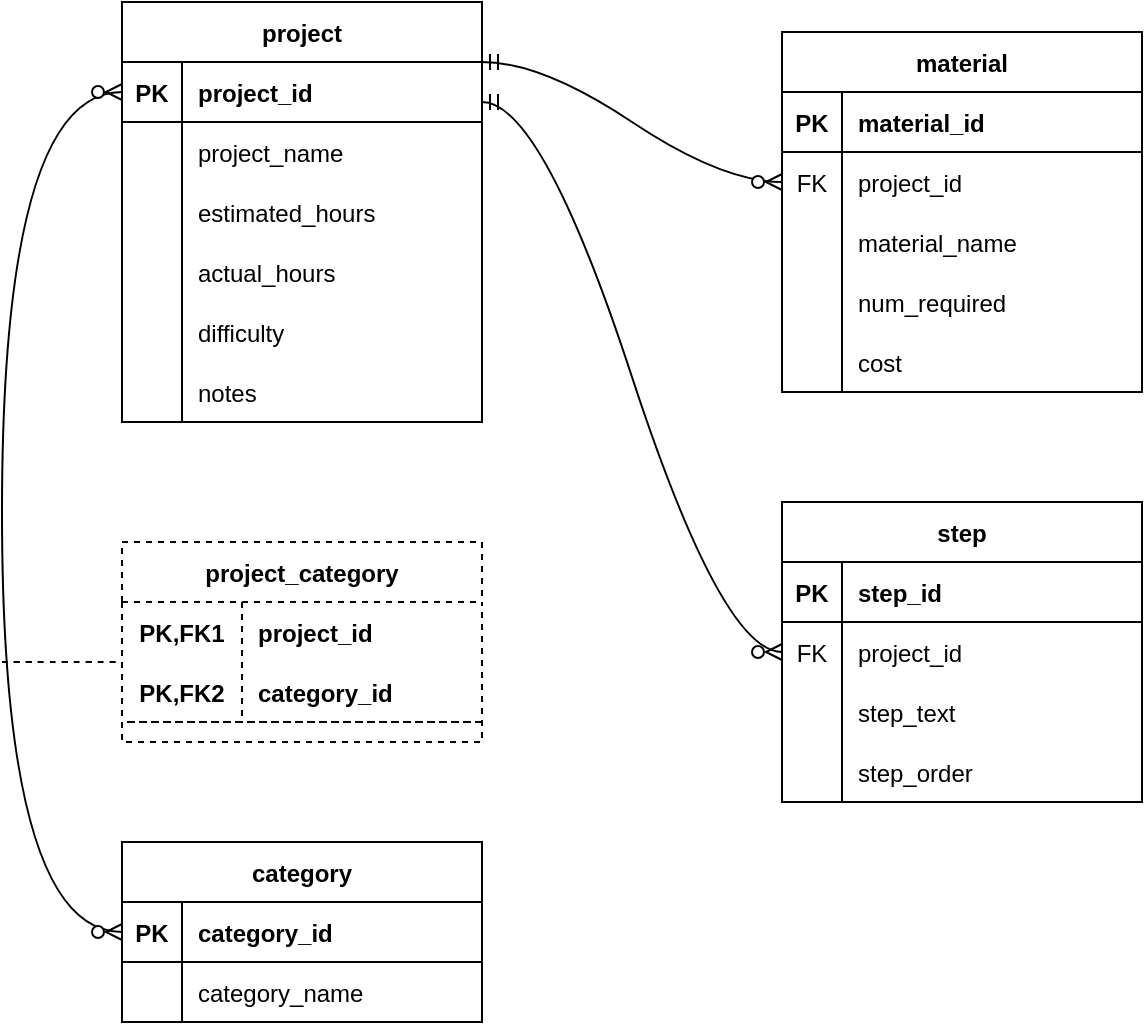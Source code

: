 <mxfile version="20.2.4" type="device"><diagram id="FtulMS9McRjrwqwlQm0a" name="Page-1"><mxGraphModel dx="1181" dy="736" grid="1" gridSize="10" guides="1" tooltips="1" connect="1" arrows="1" fold="1" page="1" pageScale="1" pageWidth="850" pageHeight="1100" math="0" shadow="0"><root><mxCell id="0"/><mxCell id="1" parent="0"/><mxCell id="IDhjBbqHXtBT_mHDzGc3-1" value="project" style="shape=table;startSize=30;container=1;collapsible=1;childLayout=tableLayout;fixedRows=1;rowLines=0;fontStyle=1;align=center;resizeLast=1;" vertex="1" parent="1"><mxGeometry x="120" y="60" width="180" height="210" as="geometry"/></mxCell><mxCell id="IDhjBbqHXtBT_mHDzGc3-2" value="" style="shape=tableRow;horizontal=0;startSize=0;swimlaneHead=0;swimlaneBody=0;fillColor=none;collapsible=0;dropTarget=0;points=[[0,0.5],[1,0.5]];portConstraint=eastwest;top=0;left=0;right=0;bottom=1;" vertex="1" parent="IDhjBbqHXtBT_mHDzGc3-1"><mxGeometry y="30" width="180" height="30" as="geometry"/></mxCell><mxCell id="IDhjBbqHXtBT_mHDzGc3-3" value="PK" style="shape=partialRectangle;connectable=0;fillColor=none;top=0;left=0;bottom=0;right=0;fontStyle=1;overflow=hidden;" vertex="1" parent="IDhjBbqHXtBT_mHDzGc3-2"><mxGeometry width="30" height="30" as="geometry"><mxRectangle width="30" height="30" as="alternateBounds"/></mxGeometry></mxCell><mxCell id="IDhjBbqHXtBT_mHDzGc3-4" value="project_id" style="shape=partialRectangle;connectable=0;fillColor=none;top=0;left=0;bottom=0;right=0;align=left;spacingLeft=6;fontStyle=1;overflow=hidden;" vertex="1" parent="IDhjBbqHXtBT_mHDzGc3-2"><mxGeometry x="30" width="150" height="30" as="geometry"><mxRectangle width="150" height="30" as="alternateBounds"/></mxGeometry></mxCell><mxCell id="IDhjBbqHXtBT_mHDzGc3-5" value="" style="shape=tableRow;horizontal=0;startSize=0;swimlaneHead=0;swimlaneBody=0;fillColor=none;collapsible=0;dropTarget=0;points=[[0,0.5],[1,0.5]];portConstraint=eastwest;top=0;left=0;right=0;bottom=0;" vertex="1" parent="IDhjBbqHXtBT_mHDzGc3-1"><mxGeometry y="60" width="180" height="30" as="geometry"/></mxCell><mxCell id="IDhjBbqHXtBT_mHDzGc3-6" value="" style="shape=partialRectangle;connectable=0;fillColor=none;top=0;left=0;bottom=0;right=0;editable=1;overflow=hidden;" vertex="1" parent="IDhjBbqHXtBT_mHDzGc3-5"><mxGeometry width="30" height="30" as="geometry"><mxRectangle width="30" height="30" as="alternateBounds"/></mxGeometry></mxCell><mxCell id="IDhjBbqHXtBT_mHDzGc3-7" value="project_name" style="shape=partialRectangle;connectable=0;fillColor=none;top=0;left=0;bottom=0;right=0;align=left;spacingLeft=6;overflow=hidden;" vertex="1" parent="IDhjBbqHXtBT_mHDzGc3-5"><mxGeometry x="30" width="150" height="30" as="geometry"><mxRectangle width="150" height="30" as="alternateBounds"/></mxGeometry></mxCell><mxCell id="IDhjBbqHXtBT_mHDzGc3-8" value="" style="shape=tableRow;horizontal=0;startSize=0;swimlaneHead=0;swimlaneBody=0;fillColor=none;collapsible=0;dropTarget=0;points=[[0,0.5],[1,0.5]];portConstraint=eastwest;top=0;left=0;right=0;bottom=0;" vertex="1" parent="IDhjBbqHXtBT_mHDzGc3-1"><mxGeometry y="90" width="180" height="30" as="geometry"/></mxCell><mxCell id="IDhjBbqHXtBT_mHDzGc3-9" value="" style="shape=partialRectangle;connectable=0;fillColor=none;top=0;left=0;bottom=0;right=0;editable=1;overflow=hidden;" vertex="1" parent="IDhjBbqHXtBT_mHDzGc3-8"><mxGeometry width="30" height="30" as="geometry"><mxRectangle width="30" height="30" as="alternateBounds"/></mxGeometry></mxCell><mxCell id="IDhjBbqHXtBT_mHDzGc3-10" value="estimated_hours" style="shape=partialRectangle;connectable=0;fillColor=none;top=0;left=0;bottom=0;right=0;align=left;spacingLeft=6;overflow=hidden;" vertex="1" parent="IDhjBbqHXtBT_mHDzGc3-8"><mxGeometry x="30" width="150" height="30" as="geometry"><mxRectangle width="150" height="30" as="alternateBounds"/></mxGeometry></mxCell><mxCell id="IDhjBbqHXtBT_mHDzGc3-11" value="" style="shape=tableRow;horizontal=0;startSize=0;swimlaneHead=0;swimlaneBody=0;fillColor=none;collapsible=0;dropTarget=0;points=[[0,0.5],[1,0.5]];portConstraint=eastwest;top=0;left=0;right=0;bottom=0;" vertex="1" parent="IDhjBbqHXtBT_mHDzGc3-1"><mxGeometry y="120" width="180" height="30" as="geometry"/></mxCell><mxCell id="IDhjBbqHXtBT_mHDzGc3-12" value="" style="shape=partialRectangle;connectable=0;fillColor=none;top=0;left=0;bottom=0;right=0;editable=1;overflow=hidden;" vertex="1" parent="IDhjBbqHXtBT_mHDzGc3-11"><mxGeometry width="30" height="30" as="geometry"><mxRectangle width="30" height="30" as="alternateBounds"/></mxGeometry></mxCell><mxCell id="IDhjBbqHXtBT_mHDzGc3-13" value="actual_hours" style="shape=partialRectangle;connectable=0;fillColor=none;top=0;left=0;bottom=0;right=0;align=left;spacingLeft=6;overflow=hidden;" vertex="1" parent="IDhjBbqHXtBT_mHDzGc3-11"><mxGeometry x="30" width="150" height="30" as="geometry"><mxRectangle width="150" height="30" as="alternateBounds"/></mxGeometry></mxCell><mxCell id="IDhjBbqHXtBT_mHDzGc3-17" style="shape=tableRow;horizontal=0;startSize=0;swimlaneHead=0;swimlaneBody=0;fillColor=none;collapsible=0;dropTarget=0;points=[[0,0.5],[1,0.5]];portConstraint=eastwest;top=0;left=0;right=0;bottom=0;" vertex="1" parent="IDhjBbqHXtBT_mHDzGc3-1"><mxGeometry y="150" width="180" height="30" as="geometry"/></mxCell><mxCell id="IDhjBbqHXtBT_mHDzGc3-18" style="shape=partialRectangle;connectable=0;fillColor=none;top=0;left=0;bottom=0;right=0;editable=1;overflow=hidden;" vertex="1" parent="IDhjBbqHXtBT_mHDzGc3-17"><mxGeometry width="30" height="30" as="geometry"><mxRectangle width="30" height="30" as="alternateBounds"/></mxGeometry></mxCell><mxCell id="IDhjBbqHXtBT_mHDzGc3-19" value="difficulty" style="shape=partialRectangle;connectable=0;fillColor=none;top=0;left=0;bottom=0;right=0;align=left;spacingLeft=6;overflow=hidden;" vertex="1" parent="IDhjBbqHXtBT_mHDzGc3-17"><mxGeometry x="30" width="150" height="30" as="geometry"><mxRectangle width="150" height="30" as="alternateBounds"/></mxGeometry></mxCell><mxCell id="IDhjBbqHXtBT_mHDzGc3-14" style="shape=tableRow;horizontal=0;startSize=0;swimlaneHead=0;swimlaneBody=0;fillColor=none;collapsible=0;dropTarget=0;points=[[0,0.5],[1,0.5]];portConstraint=eastwest;top=0;left=0;right=0;bottom=0;" vertex="1" parent="IDhjBbqHXtBT_mHDzGc3-1"><mxGeometry y="180" width="180" height="30" as="geometry"/></mxCell><mxCell id="IDhjBbqHXtBT_mHDzGc3-15" style="shape=partialRectangle;connectable=0;fillColor=none;top=0;left=0;bottom=0;right=0;editable=1;overflow=hidden;" vertex="1" parent="IDhjBbqHXtBT_mHDzGc3-14"><mxGeometry width="30" height="30" as="geometry"><mxRectangle width="30" height="30" as="alternateBounds"/></mxGeometry></mxCell><mxCell id="IDhjBbqHXtBT_mHDzGc3-16" value="notes" style="shape=partialRectangle;connectable=0;fillColor=none;top=0;left=0;bottom=0;right=0;align=left;spacingLeft=6;overflow=hidden;" vertex="1" parent="IDhjBbqHXtBT_mHDzGc3-14"><mxGeometry x="30" width="150" height="30" as="geometry"><mxRectangle width="150" height="30" as="alternateBounds"/></mxGeometry></mxCell><mxCell id="IDhjBbqHXtBT_mHDzGc3-20" value="material" style="shape=table;startSize=30;container=1;collapsible=1;childLayout=tableLayout;fixedRows=1;rowLines=0;fontStyle=1;align=center;resizeLast=1;" vertex="1" parent="1"><mxGeometry x="450" y="75" width="180" height="180" as="geometry"/></mxCell><mxCell id="IDhjBbqHXtBT_mHDzGc3-21" value="" style="shape=tableRow;horizontal=0;startSize=0;swimlaneHead=0;swimlaneBody=0;fillColor=none;collapsible=0;dropTarget=0;points=[[0,0.5],[1,0.5]];portConstraint=eastwest;top=0;left=0;right=0;bottom=1;" vertex="1" parent="IDhjBbqHXtBT_mHDzGc3-20"><mxGeometry y="30" width="180" height="30" as="geometry"/></mxCell><mxCell id="IDhjBbqHXtBT_mHDzGc3-22" value="PK" style="shape=partialRectangle;connectable=0;fillColor=none;top=0;left=0;bottom=0;right=0;fontStyle=1;overflow=hidden;" vertex="1" parent="IDhjBbqHXtBT_mHDzGc3-21"><mxGeometry width="30" height="30" as="geometry"><mxRectangle width="30" height="30" as="alternateBounds"/></mxGeometry></mxCell><mxCell id="IDhjBbqHXtBT_mHDzGc3-23" value="material_id" style="shape=partialRectangle;connectable=0;fillColor=none;top=0;left=0;bottom=0;right=0;align=left;spacingLeft=6;fontStyle=1;overflow=hidden;" vertex="1" parent="IDhjBbqHXtBT_mHDzGc3-21"><mxGeometry x="30" width="150" height="30" as="geometry"><mxRectangle width="150" height="30" as="alternateBounds"/></mxGeometry></mxCell><mxCell id="IDhjBbqHXtBT_mHDzGc3-24" value="" style="shape=tableRow;horizontal=0;startSize=0;swimlaneHead=0;swimlaneBody=0;fillColor=none;collapsible=0;dropTarget=0;points=[[0,0.5],[1,0.5]];portConstraint=eastwest;top=0;left=0;right=0;bottom=0;" vertex="1" parent="IDhjBbqHXtBT_mHDzGc3-20"><mxGeometry y="60" width="180" height="30" as="geometry"/></mxCell><mxCell id="IDhjBbqHXtBT_mHDzGc3-25" value="FK" style="shape=partialRectangle;connectable=0;fillColor=none;top=0;left=0;bottom=0;right=0;editable=1;overflow=hidden;" vertex="1" parent="IDhjBbqHXtBT_mHDzGc3-24"><mxGeometry width="30" height="30" as="geometry"><mxRectangle width="30" height="30" as="alternateBounds"/></mxGeometry></mxCell><mxCell id="IDhjBbqHXtBT_mHDzGc3-26" value="project_id" style="shape=partialRectangle;connectable=0;fillColor=none;top=0;left=0;bottom=0;right=0;align=left;spacingLeft=6;overflow=hidden;" vertex="1" parent="IDhjBbqHXtBT_mHDzGc3-24"><mxGeometry x="30" width="150" height="30" as="geometry"><mxRectangle width="150" height="30" as="alternateBounds"/></mxGeometry></mxCell><mxCell id="IDhjBbqHXtBT_mHDzGc3-27" value="" style="shape=tableRow;horizontal=0;startSize=0;swimlaneHead=0;swimlaneBody=0;fillColor=none;collapsible=0;dropTarget=0;points=[[0,0.5],[1,0.5]];portConstraint=eastwest;top=0;left=0;right=0;bottom=0;" vertex="1" parent="IDhjBbqHXtBT_mHDzGc3-20"><mxGeometry y="90" width="180" height="30" as="geometry"/></mxCell><mxCell id="IDhjBbqHXtBT_mHDzGc3-28" value="" style="shape=partialRectangle;connectable=0;fillColor=none;top=0;left=0;bottom=0;right=0;editable=1;overflow=hidden;" vertex="1" parent="IDhjBbqHXtBT_mHDzGc3-27"><mxGeometry width="30" height="30" as="geometry"><mxRectangle width="30" height="30" as="alternateBounds"/></mxGeometry></mxCell><mxCell id="IDhjBbqHXtBT_mHDzGc3-29" value="material_name" style="shape=partialRectangle;connectable=0;fillColor=none;top=0;left=0;bottom=0;right=0;align=left;spacingLeft=6;overflow=hidden;" vertex="1" parent="IDhjBbqHXtBT_mHDzGc3-27"><mxGeometry x="30" width="150" height="30" as="geometry"><mxRectangle width="150" height="30" as="alternateBounds"/></mxGeometry></mxCell><mxCell id="IDhjBbqHXtBT_mHDzGc3-30" value="" style="shape=tableRow;horizontal=0;startSize=0;swimlaneHead=0;swimlaneBody=0;fillColor=none;collapsible=0;dropTarget=0;points=[[0,0.5],[1,0.5]];portConstraint=eastwest;top=0;left=0;right=0;bottom=0;" vertex="1" parent="IDhjBbqHXtBT_mHDzGc3-20"><mxGeometry y="120" width="180" height="30" as="geometry"/></mxCell><mxCell id="IDhjBbqHXtBT_mHDzGc3-31" value="" style="shape=partialRectangle;connectable=0;fillColor=none;top=0;left=0;bottom=0;right=0;editable=1;overflow=hidden;" vertex="1" parent="IDhjBbqHXtBT_mHDzGc3-30"><mxGeometry width="30" height="30" as="geometry"><mxRectangle width="30" height="30" as="alternateBounds"/></mxGeometry></mxCell><mxCell id="IDhjBbqHXtBT_mHDzGc3-32" value="num_required" style="shape=partialRectangle;connectable=0;fillColor=none;top=0;left=0;bottom=0;right=0;align=left;spacingLeft=6;overflow=hidden;" vertex="1" parent="IDhjBbqHXtBT_mHDzGc3-30"><mxGeometry x="30" width="150" height="30" as="geometry"><mxRectangle width="150" height="30" as="alternateBounds"/></mxGeometry></mxCell><mxCell id="IDhjBbqHXtBT_mHDzGc3-33" style="shape=tableRow;horizontal=0;startSize=0;swimlaneHead=0;swimlaneBody=0;fillColor=none;collapsible=0;dropTarget=0;points=[[0,0.5],[1,0.5]];portConstraint=eastwest;top=0;left=0;right=0;bottom=0;" vertex="1" parent="IDhjBbqHXtBT_mHDzGc3-20"><mxGeometry y="150" width="180" height="30" as="geometry"/></mxCell><mxCell id="IDhjBbqHXtBT_mHDzGc3-34" style="shape=partialRectangle;connectable=0;fillColor=none;top=0;left=0;bottom=0;right=0;editable=1;overflow=hidden;" vertex="1" parent="IDhjBbqHXtBT_mHDzGc3-33"><mxGeometry width="30" height="30" as="geometry"><mxRectangle width="30" height="30" as="alternateBounds"/></mxGeometry></mxCell><mxCell id="IDhjBbqHXtBT_mHDzGc3-35" value="cost" style="shape=partialRectangle;connectable=0;fillColor=none;top=0;left=0;bottom=0;right=0;align=left;spacingLeft=6;overflow=hidden;" vertex="1" parent="IDhjBbqHXtBT_mHDzGc3-33"><mxGeometry x="30" width="150" height="30" as="geometry"><mxRectangle width="150" height="30" as="alternateBounds"/></mxGeometry></mxCell><mxCell id="IDhjBbqHXtBT_mHDzGc3-39" value="step" style="shape=table;startSize=30;container=1;collapsible=1;childLayout=tableLayout;fixedRows=1;rowLines=0;fontStyle=1;align=center;resizeLast=1;" vertex="1" parent="1"><mxGeometry x="450" y="310" width="180" height="150" as="geometry"/></mxCell><mxCell id="IDhjBbqHXtBT_mHDzGc3-40" value="" style="shape=tableRow;horizontal=0;startSize=0;swimlaneHead=0;swimlaneBody=0;fillColor=none;collapsible=0;dropTarget=0;points=[[0,0.5],[1,0.5]];portConstraint=eastwest;top=0;left=0;right=0;bottom=1;" vertex="1" parent="IDhjBbqHXtBT_mHDzGc3-39"><mxGeometry y="30" width="180" height="30" as="geometry"/></mxCell><mxCell id="IDhjBbqHXtBT_mHDzGc3-41" value="PK" style="shape=partialRectangle;connectable=0;fillColor=none;top=0;left=0;bottom=0;right=0;fontStyle=1;overflow=hidden;" vertex="1" parent="IDhjBbqHXtBT_mHDzGc3-40"><mxGeometry width="30" height="30" as="geometry"><mxRectangle width="30" height="30" as="alternateBounds"/></mxGeometry></mxCell><mxCell id="IDhjBbqHXtBT_mHDzGc3-42" value="step_id" style="shape=partialRectangle;connectable=0;fillColor=none;top=0;left=0;bottom=0;right=0;align=left;spacingLeft=6;fontStyle=1;overflow=hidden;" vertex="1" parent="IDhjBbqHXtBT_mHDzGc3-40"><mxGeometry x="30" width="150" height="30" as="geometry"><mxRectangle width="150" height="30" as="alternateBounds"/></mxGeometry></mxCell><mxCell id="IDhjBbqHXtBT_mHDzGc3-43" value="" style="shape=tableRow;horizontal=0;startSize=0;swimlaneHead=0;swimlaneBody=0;fillColor=none;collapsible=0;dropTarget=0;points=[[0,0.5],[1,0.5]];portConstraint=eastwest;top=0;left=0;right=0;bottom=0;" vertex="1" parent="IDhjBbqHXtBT_mHDzGc3-39"><mxGeometry y="60" width="180" height="30" as="geometry"/></mxCell><mxCell id="IDhjBbqHXtBT_mHDzGc3-44" value="FK" style="shape=partialRectangle;connectable=0;fillColor=none;top=0;left=0;bottom=0;right=0;editable=1;overflow=hidden;" vertex="1" parent="IDhjBbqHXtBT_mHDzGc3-43"><mxGeometry width="30" height="30" as="geometry"><mxRectangle width="30" height="30" as="alternateBounds"/></mxGeometry></mxCell><mxCell id="IDhjBbqHXtBT_mHDzGc3-45" value="project_id" style="shape=partialRectangle;connectable=0;fillColor=none;top=0;left=0;bottom=0;right=0;align=left;spacingLeft=6;overflow=hidden;" vertex="1" parent="IDhjBbqHXtBT_mHDzGc3-43"><mxGeometry x="30" width="150" height="30" as="geometry"><mxRectangle width="150" height="30" as="alternateBounds"/></mxGeometry></mxCell><mxCell id="IDhjBbqHXtBT_mHDzGc3-46" value="" style="shape=tableRow;horizontal=0;startSize=0;swimlaneHead=0;swimlaneBody=0;fillColor=none;collapsible=0;dropTarget=0;points=[[0,0.5],[1,0.5]];portConstraint=eastwest;top=0;left=0;right=0;bottom=0;" vertex="1" parent="IDhjBbqHXtBT_mHDzGc3-39"><mxGeometry y="90" width="180" height="30" as="geometry"/></mxCell><mxCell id="IDhjBbqHXtBT_mHDzGc3-47" value="" style="shape=partialRectangle;connectable=0;fillColor=none;top=0;left=0;bottom=0;right=0;editable=1;overflow=hidden;" vertex="1" parent="IDhjBbqHXtBT_mHDzGc3-46"><mxGeometry width="30" height="30" as="geometry"><mxRectangle width="30" height="30" as="alternateBounds"/></mxGeometry></mxCell><mxCell id="IDhjBbqHXtBT_mHDzGc3-48" value="step_text" style="shape=partialRectangle;connectable=0;fillColor=none;top=0;left=0;bottom=0;right=0;align=left;spacingLeft=6;overflow=hidden;" vertex="1" parent="IDhjBbqHXtBT_mHDzGc3-46"><mxGeometry x="30" width="150" height="30" as="geometry"><mxRectangle width="150" height="30" as="alternateBounds"/></mxGeometry></mxCell><mxCell id="IDhjBbqHXtBT_mHDzGc3-49" value="" style="shape=tableRow;horizontal=0;startSize=0;swimlaneHead=0;swimlaneBody=0;fillColor=none;collapsible=0;dropTarget=0;points=[[0,0.5],[1,0.5]];portConstraint=eastwest;top=0;left=0;right=0;bottom=0;" vertex="1" parent="IDhjBbqHXtBT_mHDzGc3-39"><mxGeometry y="120" width="180" height="30" as="geometry"/></mxCell><mxCell id="IDhjBbqHXtBT_mHDzGc3-50" value="" style="shape=partialRectangle;connectable=0;fillColor=none;top=0;left=0;bottom=0;right=0;editable=1;overflow=hidden;" vertex="1" parent="IDhjBbqHXtBT_mHDzGc3-49"><mxGeometry width="30" height="30" as="geometry"><mxRectangle width="30" height="30" as="alternateBounds"/></mxGeometry></mxCell><mxCell id="IDhjBbqHXtBT_mHDzGc3-51" value="step_order" style="shape=partialRectangle;connectable=0;fillColor=none;top=0;left=0;bottom=0;right=0;align=left;spacingLeft=6;overflow=hidden;" vertex="1" parent="IDhjBbqHXtBT_mHDzGc3-49"><mxGeometry x="30" width="150" height="30" as="geometry"><mxRectangle width="150" height="30" as="alternateBounds"/></mxGeometry></mxCell><mxCell id="IDhjBbqHXtBT_mHDzGc3-55" value="category" style="shape=table;startSize=30;container=1;collapsible=1;childLayout=tableLayout;fixedRows=1;rowLines=0;fontStyle=1;align=center;resizeLast=1;" vertex="1" parent="1"><mxGeometry x="120" y="480" width="180" height="90" as="geometry"/></mxCell><mxCell id="IDhjBbqHXtBT_mHDzGc3-56" value="" style="shape=tableRow;horizontal=0;startSize=0;swimlaneHead=0;swimlaneBody=0;fillColor=none;collapsible=0;dropTarget=0;points=[[0,0.5],[1,0.5]];portConstraint=eastwest;top=0;left=0;right=0;bottom=1;" vertex="1" parent="IDhjBbqHXtBT_mHDzGc3-55"><mxGeometry y="30" width="180" height="30" as="geometry"/></mxCell><mxCell id="IDhjBbqHXtBT_mHDzGc3-57" value="PK" style="shape=partialRectangle;connectable=0;fillColor=none;top=0;left=0;bottom=0;right=0;fontStyle=1;overflow=hidden;" vertex="1" parent="IDhjBbqHXtBT_mHDzGc3-56"><mxGeometry width="30" height="30" as="geometry"><mxRectangle width="30" height="30" as="alternateBounds"/></mxGeometry></mxCell><mxCell id="IDhjBbqHXtBT_mHDzGc3-58" value="category_id" style="shape=partialRectangle;connectable=0;fillColor=none;top=0;left=0;bottom=0;right=0;align=left;spacingLeft=6;fontStyle=1;overflow=hidden;" vertex="1" parent="IDhjBbqHXtBT_mHDzGc3-56"><mxGeometry x="30" width="150" height="30" as="geometry"><mxRectangle width="150" height="30" as="alternateBounds"/></mxGeometry></mxCell><mxCell id="IDhjBbqHXtBT_mHDzGc3-59" value="" style="shape=tableRow;horizontal=0;startSize=0;swimlaneHead=0;swimlaneBody=0;fillColor=none;collapsible=0;dropTarget=0;points=[[0,0.5],[1,0.5]];portConstraint=eastwest;top=0;left=0;right=0;bottom=0;" vertex="1" parent="IDhjBbqHXtBT_mHDzGc3-55"><mxGeometry y="60" width="180" height="30" as="geometry"/></mxCell><mxCell id="IDhjBbqHXtBT_mHDzGc3-60" value="" style="shape=partialRectangle;connectable=0;fillColor=none;top=0;left=0;bottom=0;right=0;editable=1;overflow=hidden;" vertex="1" parent="IDhjBbqHXtBT_mHDzGc3-59"><mxGeometry width="30" height="30" as="geometry"><mxRectangle width="30" height="30" as="alternateBounds"/></mxGeometry></mxCell><mxCell id="IDhjBbqHXtBT_mHDzGc3-61" value="category_name" style="shape=partialRectangle;connectable=0;fillColor=none;top=0;left=0;bottom=0;right=0;align=left;spacingLeft=6;overflow=hidden;" vertex="1" parent="IDhjBbqHXtBT_mHDzGc3-59"><mxGeometry x="30" width="150" height="30" as="geometry"><mxRectangle width="150" height="30" as="alternateBounds"/></mxGeometry></mxCell><mxCell id="IDhjBbqHXtBT_mHDzGc3-68" value="project_category" style="shape=table;startSize=30;container=1;collapsible=1;childLayout=tableLayout;fixedRows=1;rowLines=0;fontStyle=1;align=center;resizeLast=1;dashed=1;" vertex="1" parent="1"><mxGeometry x="120" y="330" width="180" height="100" as="geometry"/></mxCell><mxCell id="IDhjBbqHXtBT_mHDzGc3-69" value="" style="shape=tableRow;horizontal=0;startSize=0;swimlaneHead=0;swimlaneBody=0;fillColor=none;collapsible=0;dropTarget=0;points=[[0,0.5],[1,0.5]];portConstraint=eastwest;top=0;left=0;right=0;bottom=0;dashed=1;" vertex="1" parent="IDhjBbqHXtBT_mHDzGc3-68"><mxGeometry y="30" width="180" height="30" as="geometry"/></mxCell><mxCell id="IDhjBbqHXtBT_mHDzGc3-70" value="PK,FK1" style="shape=partialRectangle;connectable=0;fillColor=none;top=0;left=0;bottom=0;right=0;fontStyle=1;overflow=hidden;dashed=1;" vertex="1" parent="IDhjBbqHXtBT_mHDzGc3-69"><mxGeometry width="60" height="30" as="geometry"><mxRectangle width="60" height="30" as="alternateBounds"/></mxGeometry></mxCell><mxCell id="IDhjBbqHXtBT_mHDzGc3-71" value="project_id" style="shape=partialRectangle;connectable=0;fillColor=none;top=0;left=0;bottom=0;right=0;align=left;spacingLeft=6;fontStyle=1;overflow=hidden;dashed=1;" vertex="1" parent="IDhjBbqHXtBT_mHDzGc3-69"><mxGeometry x="60" width="120" height="30" as="geometry"><mxRectangle width="120" height="30" as="alternateBounds"/></mxGeometry></mxCell><mxCell id="IDhjBbqHXtBT_mHDzGc3-72" value="" style="shape=tableRow;horizontal=0;startSize=0;swimlaneHead=0;swimlaneBody=0;fillColor=none;collapsible=0;dropTarget=0;points=[[0,0.5],[1,0.5]];portConstraint=eastwest;top=0;left=0;right=0;bottom=1;dashed=1;" vertex="1" parent="IDhjBbqHXtBT_mHDzGc3-68"><mxGeometry y="60" width="180" height="30" as="geometry"/></mxCell><mxCell id="IDhjBbqHXtBT_mHDzGc3-73" value="PK,FK2" style="shape=partialRectangle;connectable=0;fillColor=none;top=0;left=0;bottom=0;right=0;fontStyle=1;overflow=hidden;dashed=1;" vertex="1" parent="IDhjBbqHXtBT_mHDzGc3-72"><mxGeometry width="60" height="30" as="geometry"><mxRectangle width="60" height="30" as="alternateBounds"/></mxGeometry></mxCell><mxCell id="IDhjBbqHXtBT_mHDzGc3-74" value="category_id" style="shape=partialRectangle;connectable=0;fillColor=none;top=0;left=0;bottom=0;right=0;align=left;spacingLeft=6;fontStyle=1;overflow=hidden;dashed=1;" vertex="1" parent="IDhjBbqHXtBT_mHDzGc3-72"><mxGeometry x="60" width="120" height="30" as="geometry"><mxRectangle width="120" height="30" as="alternateBounds"/></mxGeometry></mxCell><mxCell id="IDhjBbqHXtBT_mHDzGc3-81" value="" style="fontSize=12;html=1;endArrow=ERzeroToMany;endFill=1;startArrow=ERzeroToMany;rounded=0;entryX=0;entryY=0.5;entryDx=0;entryDy=0;exitX=0;exitY=0.5;exitDx=0;exitDy=0;edgeStyle=orthogonalEdgeStyle;curved=1;" edge="1" parent="1" source="IDhjBbqHXtBT_mHDzGc3-2" target="IDhjBbqHXtBT_mHDzGc3-56"><mxGeometry width="100" height="100" relative="1" as="geometry"><mxPoint x="10" y="560" as="sourcePoint"/><mxPoint x="110" y="460" as="targetPoint"/><Array as="points"><mxPoint x="60" y="105"/><mxPoint x="60" y="525"/></Array></mxGeometry></mxCell><mxCell id="IDhjBbqHXtBT_mHDzGc3-82" value="" style="endArrow=none;html=1;rounded=0;curved=1;dashed=1;" edge="1" parent="1"><mxGeometry relative="1" as="geometry"><mxPoint x="60" y="390" as="sourcePoint"/><mxPoint x="120" y="390" as="targetPoint"/></mxGeometry></mxCell><mxCell id="IDhjBbqHXtBT_mHDzGc3-83" value="" style="edgeStyle=entityRelationEdgeStyle;fontSize=12;html=1;endArrow=ERzeroToMany;startArrow=ERmandOne;rounded=0;curved=1;exitX=1;exitY=0;exitDx=0;exitDy=0;exitPerimeter=0;entryX=0;entryY=0.5;entryDx=0;entryDy=0;" edge="1" parent="1" source="IDhjBbqHXtBT_mHDzGc3-2" target="IDhjBbqHXtBT_mHDzGc3-24"><mxGeometry width="100" height="100" relative="1" as="geometry"><mxPoint x="310" y="92.381" as="sourcePoint"/><mxPoint x="440" y="190" as="targetPoint"/></mxGeometry></mxCell><mxCell id="IDhjBbqHXtBT_mHDzGc3-84" value="" style="edgeStyle=entityRelationEdgeStyle;fontSize=12;html=1;endArrow=ERzeroToMany;startArrow=ERmandOne;rounded=0;curved=1;exitX=1;exitY=0;exitDx=0;exitDy=0;exitPerimeter=0;entryX=0;entryY=0.5;entryDx=0;entryDy=0;" edge="1" parent="1" target="IDhjBbqHXtBT_mHDzGc3-43"><mxGeometry width="100" height="100" relative="1" as="geometry"><mxPoint x="300" y="110" as="sourcePoint"/><mxPoint x="450" y="170" as="targetPoint"/></mxGeometry></mxCell></root></mxGraphModel></diagram></mxfile>